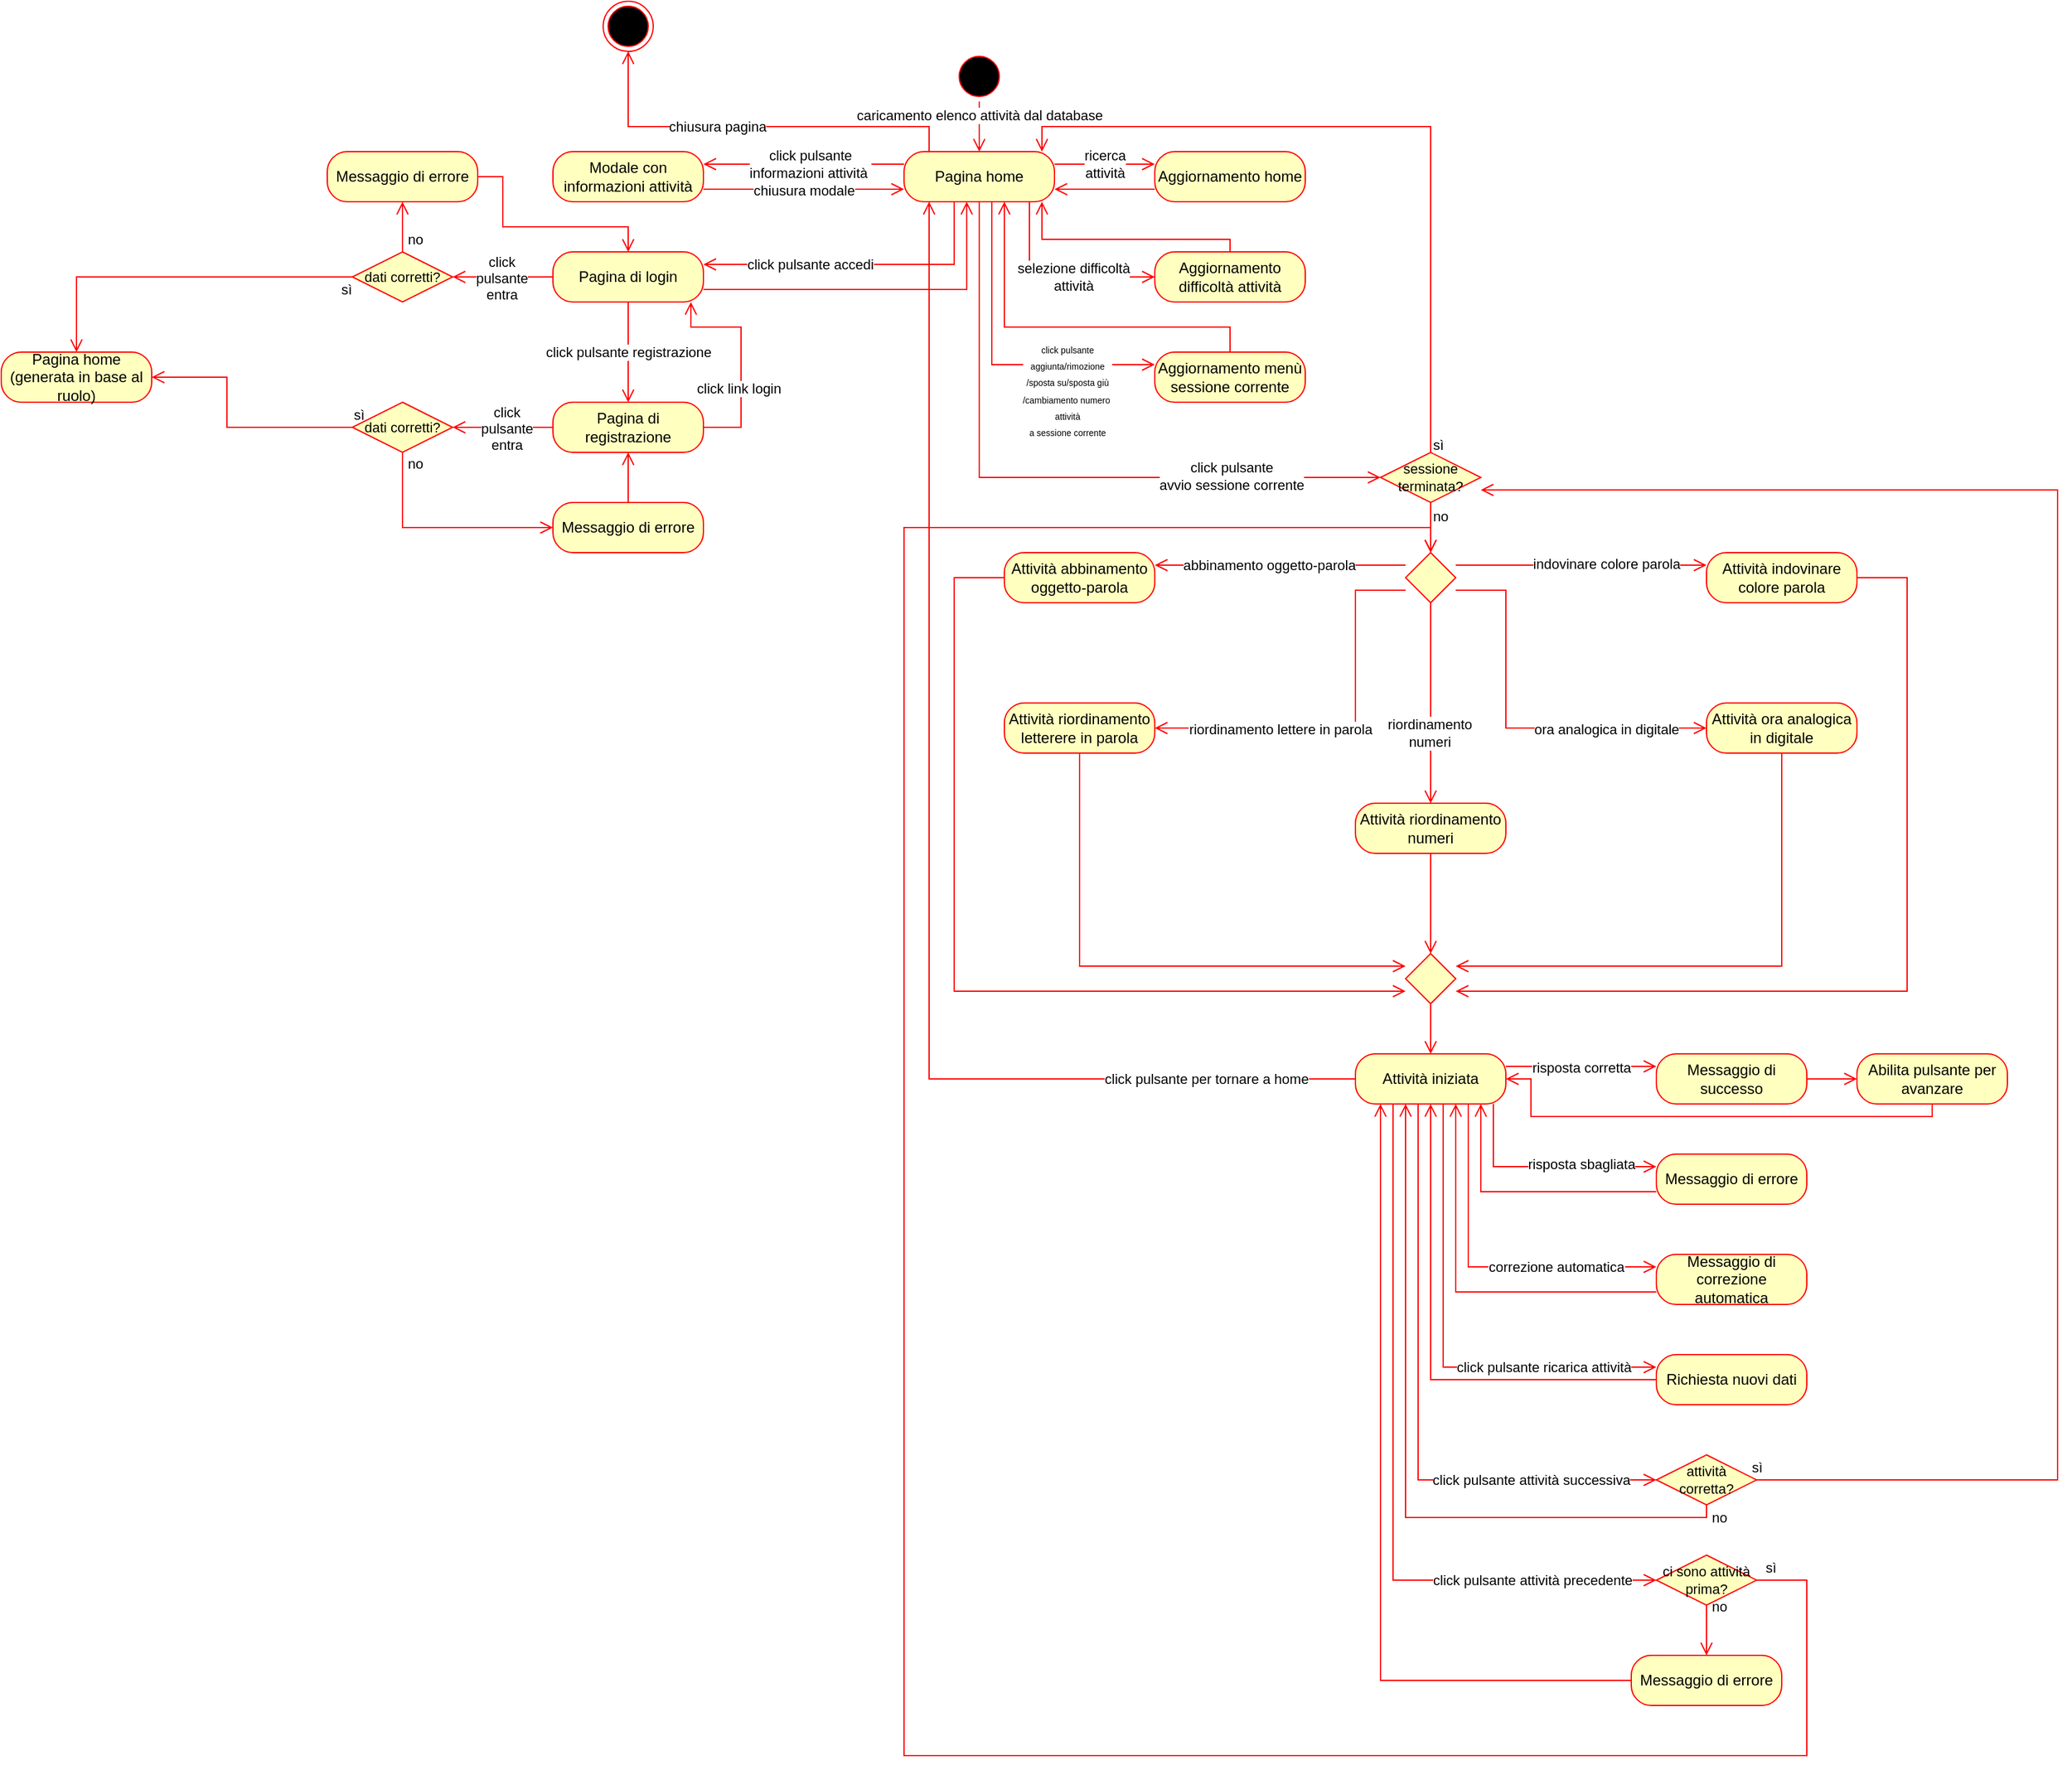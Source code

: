 <mxfile version="26.2.2">
  <diagram name="Pagina-1" id="Og4VQImv2oLuPEbN_l8M">
    <mxGraphModel dx="2219" dy="835" grid="1" gridSize="10" guides="1" tooltips="1" connect="1" arrows="1" fold="1" page="1" pageScale="1" pageWidth="827" pageHeight="1169" math="0" shadow="0">
      <root>
        <mxCell id="0" />
        <mxCell id="1" parent="0" />
        <mxCell id="YR-cTzBqcfhOO2y_Lg_3-1" value="" style="ellipse;html=1;shape=startState;fillColor=#000000;strokeColor=#ff0000;" vertex="1" parent="1">
          <mxGeometry x="280" y="80" width="40" height="40" as="geometry" />
        </mxCell>
        <mxCell id="YR-cTzBqcfhOO2y_Lg_3-2" value="caricamento elenco attività dal database" style="edgeStyle=orthogonalEdgeStyle;html=1;verticalAlign=bottom;endArrow=open;endSize=8;strokeColor=#ff0000;" edge="1" parent="1" source="YR-cTzBqcfhOO2y_Lg_3-1" target="YR-cTzBqcfhOO2y_Lg_3-15">
          <mxGeometry relative="1" as="geometry">
            <mxPoint x="300" y="160" as="targetPoint" />
            <mxPoint as="offset" />
          </mxGeometry>
        </mxCell>
        <mxCell id="YR-cTzBqcfhOO2y_Lg_3-3" style="edgeStyle=orthogonalEdgeStyle;shape=connector;rounded=0;orthogonalLoop=1;jettySize=auto;html=1;strokeColor=#ff0000;align=center;verticalAlign=bottom;fontFamily=Helvetica;fontSize=11;fontColor=default;labelBackgroundColor=default;endArrow=open;endSize=8;" edge="1" parent="1" source="YR-cTzBqcfhOO2y_Lg_3-15" target="YR-cTzBqcfhOO2y_Lg_3-22">
          <mxGeometry relative="1" as="geometry">
            <Array as="points">
              <mxPoint x="220" y="170" />
              <mxPoint x="220" y="170" />
            </Array>
          </mxGeometry>
        </mxCell>
        <mxCell id="YR-cTzBqcfhOO2y_Lg_3-4" value="click pulsante&lt;div&gt;informazioni attività&amp;nbsp;&lt;/div&gt;" style="edgeLabel;html=1;align=center;verticalAlign=middle;resizable=0;points=[];fontFamily=Helvetica;fontSize=11;fontColor=default;labelBackgroundColor=default;" vertex="1" connectable="0" parent="YR-cTzBqcfhOO2y_Lg_3-3">
          <mxGeometry x="-0.06" y="1" relative="1" as="geometry">
            <mxPoint y="-1" as="offset" />
          </mxGeometry>
        </mxCell>
        <mxCell id="YR-cTzBqcfhOO2y_Lg_3-5" style="edgeStyle=orthogonalEdgeStyle;shape=connector;rounded=0;orthogonalLoop=1;jettySize=auto;html=1;strokeColor=#ff0000;align=center;verticalAlign=bottom;fontFamily=Helvetica;fontSize=11;fontColor=default;labelBackgroundColor=default;endArrow=open;endSize=8;" edge="1" parent="1" source="YR-cTzBqcfhOO2y_Lg_3-15" target="YR-cTzBqcfhOO2y_Lg_3-28">
          <mxGeometry relative="1" as="geometry">
            <Array as="points">
              <mxPoint x="340" y="260" />
            </Array>
          </mxGeometry>
        </mxCell>
        <mxCell id="YR-cTzBqcfhOO2y_Lg_3-6" value="selezione difficoltà&lt;div&gt;attività&lt;/div&gt;" style="edgeLabel;html=1;align=center;verticalAlign=middle;resizable=0;points=[];fontFamily=Helvetica;fontSize=11;fontColor=default;labelBackgroundColor=default;" vertex="1" connectable="0" parent="YR-cTzBqcfhOO2y_Lg_3-5">
          <mxGeometry x="-0.07" relative="1" as="geometry">
            <mxPoint x="20" as="offset" />
          </mxGeometry>
        </mxCell>
        <mxCell id="YR-cTzBqcfhOO2y_Lg_3-7" style="edgeStyle=orthogonalEdgeStyle;shape=connector;rounded=0;orthogonalLoop=1;jettySize=auto;html=1;strokeColor=#ff0000;align=center;verticalAlign=bottom;fontFamily=Helvetica;fontSize=11;fontColor=default;labelBackgroundColor=default;endArrow=open;endSize=8;" edge="1" parent="1" source="YR-cTzBqcfhOO2y_Lg_3-15" target="YR-cTzBqcfhOO2y_Lg_3-30">
          <mxGeometry relative="1" as="geometry">
            <Array as="points">
              <mxPoint x="310" y="330" />
            </Array>
          </mxGeometry>
        </mxCell>
        <mxCell id="YR-cTzBqcfhOO2y_Lg_3-8" value="&lt;font style=&quot;font-size: 7px;&quot;&gt;click pulsante&lt;/font&gt;&lt;div&gt;&lt;span style=&quot;background-color: light-dark(#ffffff, var(--ge-dark-color, #121212)); color: light-dark(rgb(0, 0, 0), rgb(255, 255, 255));&quot;&gt;&lt;font style=&quot;font-size: 7px;&quot;&gt;aggiunta/rimozione&lt;/font&gt;&lt;/span&gt;&lt;div&gt;&lt;div&gt;&lt;font style=&quot;font-size: 7px;&quot;&gt;/sposta su/sposta giù&lt;/font&gt;&lt;/div&gt;&lt;div&gt;&lt;font style=&quot;font-size: 7px;&quot;&gt;/cambiamento numero&lt;span style=&quot;background-color: light-dark(#ffffff, var(--ge-dark-color, #121212)); color: light-dark(rgb(0, 0, 0), rgb(255, 255, 255));&quot;&gt;&amp;nbsp;&lt;/span&gt;&lt;/font&gt;&lt;div&gt;&lt;span style=&quot;color: light-dark(rgb(0, 0, 0), rgb(255, 255, 255)); background-color: light-dark(#ffffff, var(--ge-dark-color, #121212));&quot;&gt;&lt;font style=&quot;font-size: 7px;&quot;&gt;attività&lt;/font&gt;&lt;/span&gt;&lt;div&gt;&lt;span style=&quot;background-color: light-dark(#ffffff, var(--ge-dark-color, #121212)); color: light-dark(rgb(0, 0, 0), rgb(255, 255, 255));&quot;&gt;&lt;font style=&quot;font-size: 7px;&quot;&gt;a sessione corrente&lt;/font&gt;&lt;/span&gt;&lt;/div&gt;&lt;/div&gt;&lt;/div&gt;&lt;/div&gt;&lt;/div&gt;" style="edgeLabel;html=1;align=center;verticalAlign=middle;resizable=0;points=[];fontFamily=Helvetica;fontSize=11;fontColor=default;labelBackgroundColor=default;" vertex="1" connectable="0" parent="YR-cTzBqcfhOO2y_Lg_3-7">
          <mxGeometry x="-0.025" y="2" relative="1" as="geometry">
            <mxPoint x="58" y="23" as="offset" />
          </mxGeometry>
        </mxCell>
        <mxCell id="YR-cTzBqcfhOO2y_Lg_3-9" style="edgeStyle=orthogonalEdgeStyle;shape=connector;rounded=0;orthogonalLoop=1;jettySize=auto;html=1;strokeColor=#ff0000;align=center;verticalAlign=bottom;fontFamily=Helvetica;fontSize=11;fontColor=default;labelBackgroundColor=default;endArrow=open;endSize=8;" edge="1" parent="1" source="YR-cTzBqcfhOO2y_Lg_3-15" target="YR-cTzBqcfhOO2y_Lg_3-23">
          <mxGeometry relative="1" as="geometry">
            <mxPoint x="440" y="420.04" as="targetPoint" />
            <Array as="points">
              <mxPoint x="300" y="420" />
            </Array>
          </mxGeometry>
        </mxCell>
        <mxCell id="YR-cTzBqcfhOO2y_Lg_3-10" value="click pulsante&lt;div&gt;avvio sessione corrente&lt;/div&gt;" style="edgeLabel;html=1;align=center;verticalAlign=middle;resizable=0;points=[];fontFamily=Helvetica;fontSize=11;fontColor=default;labelBackgroundColor=default;" vertex="1" connectable="0" parent="YR-cTzBqcfhOO2y_Lg_3-9">
          <mxGeometry x="0.557" y="1" relative="1" as="geometry">
            <mxPoint as="offset" />
          </mxGeometry>
        </mxCell>
        <mxCell id="YR-cTzBqcfhOO2y_Lg_3-11" style="edgeStyle=orthogonalEdgeStyle;shape=connector;rounded=0;orthogonalLoop=1;jettySize=auto;html=1;strokeColor=#ff0000;align=center;verticalAlign=bottom;fontFamily=Helvetica;fontSize=11;fontColor=default;labelBackgroundColor=default;endArrow=open;endSize=8;" edge="1" parent="1" source="YR-cTzBqcfhOO2y_Lg_3-15" target="YR-cTzBqcfhOO2y_Lg_3-26">
          <mxGeometry relative="1" as="geometry">
            <Array as="points">
              <mxPoint x="260" y="140" />
              <mxPoint x="20" y="140" />
            </Array>
          </mxGeometry>
        </mxCell>
        <mxCell id="YR-cTzBqcfhOO2y_Lg_3-12" value="chiusura pagina" style="edgeLabel;html=1;align=center;verticalAlign=middle;resizable=0;points=[];fontFamily=Helvetica;fontSize=11;fontColor=default;labelBackgroundColor=default;" vertex="1" connectable="0" parent="YR-cTzBqcfhOO2y_Lg_3-11">
          <mxGeometry x="0.252" y="-3" relative="1" as="geometry">
            <mxPoint x="11" y="3" as="offset" />
          </mxGeometry>
        </mxCell>
        <mxCell id="YR-cTzBqcfhOO2y_Lg_3-13" style="edgeStyle=orthogonalEdgeStyle;rounded=0;orthogonalLoop=1;jettySize=auto;html=1;strokeColor=#ff0000;align=center;verticalAlign=bottom;fontFamily=Helvetica;fontSize=11;fontColor=default;labelBackgroundColor=default;endArrow=open;endSize=8;" edge="1" parent="1" source="YR-cTzBqcfhOO2y_Lg_3-15" target="YR-cTzBqcfhOO2y_Lg_3-95">
          <mxGeometry relative="1" as="geometry">
            <Array as="points">
              <mxPoint x="280" y="250" />
            </Array>
          </mxGeometry>
        </mxCell>
        <mxCell id="YR-cTzBqcfhOO2y_Lg_3-14" value="click pulsante accedi" style="edgeLabel;html=1;align=center;verticalAlign=middle;resizable=0;points=[];" vertex="1" connectable="0" parent="YR-cTzBqcfhOO2y_Lg_3-13">
          <mxGeometry x="0.421" y="2" relative="1" as="geometry">
            <mxPoint x="12" y="-2" as="offset" />
          </mxGeometry>
        </mxCell>
        <mxCell id="YR-cTzBqcfhOO2y_Lg_3-15" value="Pagina home" style="rounded=1;whiteSpace=wrap;html=1;arcSize=40;fontColor=#000000;fillColor=#ffffc0;strokeColor=#ff0000;" vertex="1" parent="1">
          <mxGeometry x="240" y="160" width="120" height="40" as="geometry" />
        </mxCell>
        <mxCell id="YR-cTzBqcfhOO2y_Lg_3-16" value="" style="edgeStyle=orthogonalEdgeStyle;html=1;verticalAlign=bottom;endArrow=open;endSize=8;strokeColor=#ff0000;rounded=0;" edge="1" parent="1">
          <mxGeometry relative="1" as="geometry">
            <mxPoint x="440" y="170" as="targetPoint" />
            <mxPoint x="360" y="170" as="sourcePoint" />
          </mxGeometry>
        </mxCell>
        <mxCell id="YR-cTzBqcfhOO2y_Lg_3-17" value="ricerca&lt;div&gt;&lt;span style=&quot;background-color: light-dark(#ffffff, var(--ge-dark-color, #121212)); color: light-dark(rgb(0, 0, 0), rgb(255, 255, 255));&quot;&gt;attività&lt;/span&gt;&lt;/div&gt;" style="edgeLabel;html=1;align=center;verticalAlign=middle;resizable=0;points=[];" vertex="1" connectable="0" parent="YR-cTzBqcfhOO2y_Lg_3-16">
          <mxGeometry x="-0.433" relative="1" as="geometry">
            <mxPoint x="17" as="offset" />
          </mxGeometry>
        </mxCell>
        <mxCell id="YR-cTzBqcfhOO2y_Lg_3-18" style="edgeStyle=orthogonalEdgeStyle;shape=connector;rounded=0;orthogonalLoop=1;jettySize=auto;html=1;strokeColor=#ff0000;align=center;verticalAlign=bottom;fontFamily=Helvetica;fontSize=11;fontColor=default;labelBackgroundColor=default;endArrow=open;endSize=8;" edge="1" parent="1">
          <mxGeometry relative="1" as="geometry">
            <mxPoint x="440" y="190" as="sourcePoint" />
            <mxPoint x="360" y="190" as="targetPoint" />
          </mxGeometry>
        </mxCell>
        <mxCell id="YR-cTzBqcfhOO2y_Lg_3-19" value="Aggiornamento home" style="rounded=1;whiteSpace=wrap;html=1;arcSize=40;fontColor=#000000;fillColor=#ffffc0;strokeColor=#ff0000;" vertex="1" parent="1">
          <mxGeometry x="440" y="160" width="120" height="40" as="geometry" />
        </mxCell>
        <mxCell id="YR-cTzBqcfhOO2y_Lg_3-20" style="edgeStyle=orthogonalEdgeStyle;shape=connector;rounded=0;orthogonalLoop=1;jettySize=auto;html=1;strokeColor=#ff0000;align=center;verticalAlign=bottom;fontFamily=Helvetica;fontSize=11;fontColor=default;labelBackgroundColor=default;endArrow=open;endSize=8;" edge="1" parent="1">
          <mxGeometry relative="1" as="geometry">
            <mxPoint x="80" y="190" as="sourcePoint" />
            <mxPoint x="240" y="190" as="targetPoint" />
          </mxGeometry>
        </mxCell>
        <mxCell id="YR-cTzBqcfhOO2y_Lg_3-21" value="chiusura modale" style="edgeLabel;html=1;align=center;verticalAlign=middle;resizable=0;points=[];fontFamily=Helvetica;fontSize=11;fontColor=default;labelBackgroundColor=default;" vertex="1" connectable="0" parent="YR-cTzBqcfhOO2y_Lg_3-20">
          <mxGeometry x="-0.114" y="-1" relative="1" as="geometry">
            <mxPoint x="9" as="offset" />
          </mxGeometry>
        </mxCell>
        <mxCell id="YR-cTzBqcfhOO2y_Lg_3-22" value="Modale con informazioni attività" style="rounded=1;whiteSpace=wrap;html=1;arcSize=40;fontColor=#000000;fillColor=#ffffc0;strokeColor=#ff0000;" vertex="1" parent="1">
          <mxGeometry x="-40" y="160" width="120" height="40" as="geometry" />
        </mxCell>
        <mxCell id="YR-cTzBqcfhOO2y_Lg_3-23" value="sessione terminata?" style="rhombus;whiteSpace=wrap;html=1;fontColor=#000000;fillColor=#ffffc0;strokeColor=#ff0000;fontFamily=Helvetica;fontSize=11;labelBackgroundColor=none;" vertex="1" parent="1">
          <mxGeometry x="620" y="400" width="80" height="40" as="geometry" />
        </mxCell>
        <mxCell id="YR-cTzBqcfhOO2y_Lg_3-24" value="no" style="edgeStyle=orthogonalEdgeStyle;html=1;align=left;verticalAlign=bottom;endArrow=open;endSize=8;strokeColor=#ff0000;rounded=0;fontFamily=Helvetica;fontSize=11;fontColor=default;labelBackgroundColor=default;" edge="1" parent="1" source="YR-cTzBqcfhOO2y_Lg_3-23" target="YR-cTzBqcfhOO2y_Lg_3-41">
          <mxGeometry relative="1" as="geometry">
            <mxPoint x="660" y="480" as="targetPoint" />
            <Array as="points" />
            <mxPoint as="offset" />
          </mxGeometry>
        </mxCell>
        <mxCell id="YR-cTzBqcfhOO2y_Lg_3-25" value="sì" style="edgeStyle=orthogonalEdgeStyle;html=1;align=left;verticalAlign=top;endArrow=open;endSize=8;strokeColor=#ff0000;rounded=0;fontFamily=Helvetica;fontSize=11;fontColor=default;labelBackgroundColor=default;" edge="1" parent="1" source="YR-cTzBqcfhOO2y_Lg_3-23" target="YR-cTzBqcfhOO2y_Lg_3-15">
          <mxGeometry x="-0.934" relative="1" as="geometry">
            <mxPoint x="640" y="500" as="targetPoint" />
            <Array as="points">
              <mxPoint x="660" y="140" />
              <mxPoint x="350" y="140" />
            </Array>
            <mxPoint as="offset" />
          </mxGeometry>
        </mxCell>
        <mxCell id="YR-cTzBqcfhOO2y_Lg_3-26" value="" style="ellipse;html=1;shape=endState;fillColor=#000000;strokeColor=#ff0000;fontFamily=Helvetica;fontSize=11;fontColor=default;labelBackgroundColor=default;" vertex="1" parent="1">
          <mxGeometry y="40" width="40" height="40" as="geometry" />
        </mxCell>
        <mxCell id="YR-cTzBqcfhOO2y_Lg_3-27" style="edgeStyle=orthogonalEdgeStyle;shape=connector;rounded=0;orthogonalLoop=1;jettySize=auto;html=1;strokeColor=#ff0000;align=center;verticalAlign=bottom;fontFamily=Helvetica;fontSize=11;fontColor=default;labelBackgroundColor=default;endArrow=open;endSize=8;" edge="1" parent="1" source="YR-cTzBqcfhOO2y_Lg_3-28" target="YR-cTzBqcfhOO2y_Lg_3-15">
          <mxGeometry relative="1" as="geometry">
            <Array as="points">
              <mxPoint x="500" y="230" />
              <mxPoint x="350" y="230" />
            </Array>
          </mxGeometry>
        </mxCell>
        <mxCell id="YR-cTzBqcfhOO2y_Lg_3-28" value="Aggiornamento difficoltà attività" style="rounded=1;whiteSpace=wrap;html=1;arcSize=40;fontColor=#000000;fillColor=#ffffc0;strokeColor=#ff0000;" vertex="1" parent="1">
          <mxGeometry x="440" y="240" width="120" height="40" as="geometry" />
        </mxCell>
        <mxCell id="YR-cTzBqcfhOO2y_Lg_3-29" style="edgeStyle=orthogonalEdgeStyle;shape=connector;rounded=0;orthogonalLoop=1;jettySize=auto;html=1;strokeColor=#ff0000;align=center;verticalAlign=bottom;fontFamily=Helvetica;fontSize=11;fontColor=default;labelBackgroundColor=default;endArrow=open;endSize=8;" edge="1" parent="1" source="YR-cTzBqcfhOO2y_Lg_3-30" target="YR-cTzBqcfhOO2y_Lg_3-15">
          <mxGeometry relative="1" as="geometry">
            <Array as="points">
              <mxPoint x="500" y="300" />
              <mxPoint x="320" y="300" />
            </Array>
          </mxGeometry>
        </mxCell>
        <mxCell id="YR-cTzBqcfhOO2y_Lg_3-30" value="Aggiornamento menù sessione corrente" style="rounded=1;whiteSpace=wrap;html=1;arcSize=40;fontColor=#000000;fillColor=#ffffc0;strokeColor=#ff0000;" vertex="1" parent="1">
          <mxGeometry x="440" y="320" width="120" height="40" as="geometry" />
        </mxCell>
        <mxCell id="YR-cTzBqcfhOO2y_Lg_3-31" style="edgeStyle=orthogonalEdgeStyle;shape=connector;rounded=0;orthogonalLoop=1;jettySize=auto;html=1;strokeColor=#ff0000;align=center;verticalAlign=bottom;fontFamily=Helvetica;fontSize=11;fontColor=default;labelBackgroundColor=default;endArrow=open;endSize=8;" edge="1" parent="1" source="YR-cTzBqcfhOO2y_Lg_3-41" target="YR-cTzBqcfhOO2y_Lg_3-43">
          <mxGeometry relative="1" as="geometry">
            <Array as="points">
              <mxPoint x="780" y="490" />
              <mxPoint x="780" y="490" />
            </Array>
          </mxGeometry>
        </mxCell>
        <mxCell id="YR-cTzBqcfhOO2y_Lg_3-32" value="indovinare colore parola" style="edgeLabel;html=1;align=center;verticalAlign=middle;resizable=0;points=[];fontFamily=Helvetica;fontSize=11;fontColor=default;labelBackgroundColor=default;" vertex="1" connectable="0" parent="YR-cTzBqcfhOO2y_Lg_3-31">
          <mxGeometry x="-0.553" y="1" relative="1" as="geometry">
            <mxPoint x="75" as="offset" />
          </mxGeometry>
        </mxCell>
        <mxCell id="YR-cTzBqcfhOO2y_Lg_3-33" style="edgeStyle=orthogonalEdgeStyle;shape=connector;rounded=0;orthogonalLoop=1;jettySize=auto;html=1;strokeColor=#ff0000;align=center;verticalAlign=bottom;fontFamily=Helvetica;fontSize=11;fontColor=default;labelBackgroundColor=default;endArrow=open;endSize=8;" edge="1" parent="1" source="YR-cTzBqcfhOO2y_Lg_3-41" target="YR-cTzBqcfhOO2y_Lg_3-45">
          <mxGeometry relative="1" as="geometry">
            <Array as="points">
              <mxPoint x="720" y="510" />
              <mxPoint x="720" y="620" />
            </Array>
          </mxGeometry>
        </mxCell>
        <mxCell id="YR-cTzBqcfhOO2y_Lg_3-34" value="ora analogica in digitale" style="edgeLabel;html=1;align=center;verticalAlign=middle;resizable=0;points=[];fontFamily=Helvetica;fontSize=11;fontColor=default;labelBackgroundColor=default;" vertex="1" connectable="0" parent="YR-cTzBqcfhOO2y_Lg_3-33">
          <mxGeometry x="-0.043" y="1" relative="1" as="geometry">
            <mxPoint x="79" y="2" as="offset" />
          </mxGeometry>
        </mxCell>
        <mxCell id="YR-cTzBqcfhOO2y_Lg_3-35" style="edgeStyle=orthogonalEdgeStyle;shape=connector;rounded=0;orthogonalLoop=1;jettySize=auto;html=1;strokeColor=#ff0000;align=center;verticalAlign=bottom;fontFamily=Helvetica;fontSize=11;fontColor=default;labelBackgroundColor=default;endArrow=open;endSize=8;" edge="1" parent="1" source="YR-cTzBqcfhOO2y_Lg_3-41" target="YR-cTzBqcfhOO2y_Lg_3-47">
          <mxGeometry relative="1" as="geometry">
            <Array as="points">
              <mxPoint x="540" y="490" />
              <mxPoint x="540" y="490" />
            </Array>
          </mxGeometry>
        </mxCell>
        <mxCell id="YR-cTzBqcfhOO2y_Lg_3-36" value="abbinamento oggetto-parola" style="edgeLabel;html=1;align=center;verticalAlign=middle;resizable=0;points=[];fontFamily=Helvetica;fontSize=11;fontColor=default;labelBackgroundColor=default;" vertex="1" connectable="0" parent="YR-cTzBqcfhOO2y_Lg_3-35">
          <mxGeometry x="0.396" relative="1" as="geometry">
            <mxPoint x="30" as="offset" />
          </mxGeometry>
        </mxCell>
        <mxCell id="YR-cTzBqcfhOO2y_Lg_3-37" style="edgeStyle=orthogonalEdgeStyle;shape=connector;rounded=0;orthogonalLoop=1;jettySize=auto;html=1;strokeColor=#ff0000;align=center;verticalAlign=bottom;fontFamily=Helvetica;fontSize=11;fontColor=default;labelBackgroundColor=default;endArrow=open;endSize=8;" edge="1" parent="1" source="YR-cTzBqcfhOO2y_Lg_3-41" target="YR-cTzBqcfhOO2y_Lg_3-49">
          <mxGeometry relative="1" as="geometry">
            <Array as="points">
              <mxPoint x="600" y="510" />
              <mxPoint x="600" y="620" />
            </Array>
          </mxGeometry>
        </mxCell>
        <mxCell id="YR-cTzBqcfhOO2y_Lg_3-38" value="riordinamento lettere in parola" style="edgeLabel;html=1;align=center;verticalAlign=middle;resizable=0;points=[];fontFamily=Helvetica;fontSize=11;fontColor=default;labelBackgroundColor=default;" vertex="1" connectable="0" parent="YR-cTzBqcfhOO2y_Lg_3-37">
          <mxGeometry x="-0.069" y="-2" relative="1" as="geometry">
            <mxPoint x="-58" y="6" as="offset" />
          </mxGeometry>
        </mxCell>
        <mxCell id="YR-cTzBqcfhOO2y_Lg_3-39" style="edgeStyle=orthogonalEdgeStyle;shape=connector;rounded=0;orthogonalLoop=1;jettySize=auto;html=1;strokeColor=#ff0000;align=center;verticalAlign=bottom;fontFamily=Helvetica;fontSize=11;fontColor=default;labelBackgroundColor=default;endArrow=open;endSize=8;" edge="1" parent="1" source="YR-cTzBqcfhOO2y_Lg_3-41" target="YR-cTzBqcfhOO2y_Lg_3-51">
          <mxGeometry relative="1" as="geometry">
            <mxPoint x="660" y="680" as="targetPoint" />
          </mxGeometry>
        </mxCell>
        <mxCell id="YR-cTzBqcfhOO2y_Lg_3-40" value="riordinamento&lt;div&gt;numeri&lt;/div&gt;" style="edgeLabel;html=1;align=center;verticalAlign=middle;resizable=0;points=[];fontFamily=Helvetica;fontSize=11;fontColor=default;labelBackgroundColor=default;" vertex="1" connectable="0" parent="YR-cTzBqcfhOO2y_Lg_3-39">
          <mxGeometry x="0.301" y="-1" relative="1" as="geometry">
            <mxPoint as="offset" />
          </mxGeometry>
        </mxCell>
        <mxCell id="YR-cTzBqcfhOO2y_Lg_3-41" value="" style="shape=rhombus;html=1;verticalLabelPosition=bottom;verticalAlignment=top;fontFamily=Helvetica;fontSize=11;fontColor=#000000;labelBackgroundColor=none;strokeColor=#ff0000;align=center;verticalAlign=top;fillColor=#ffffc0;" vertex="1" parent="1">
          <mxGeometry x="640" y="480" width="40" height="40" as="geometry" />
        </mxCell>
        <mxCell id="YR-cTzBqcfhOO2y_Lg_3-42" style="edgeStyle=orthogonalEdgeStyle;shape=connector;rounded=0;orthogonalLoop=1;jettySize=auto;html=1;strokeColor=#ff0000;align=center;verticalAlign=bottom;fontFamily=Helvetica;fontSize=11;fontColor=default;labelBackgroundColor=default;endArrow=open;endSize=8;" edge="1" parent="1" source="YR-cTzBqcfhOO2y_Lg_3-43" target="YR-cTzBqcfhOO2y_Lg_3-53">
          <mxGeometry relative="1" as="geometry">
            <Array as="points">
              <mxPoint x="1040" y="500" />
              <mxPoint x="1040" y="830" />
            </Array>
          </mxGeometry>
        </mxCell>
        <mxCell id="YR-cTzBqcfhOO2y_Lg_3-43" value="Attività indovinare colore parola" style="rounded=1;whiteSpace=wrap;html=1;arcSize=40;fontColor=#000000;fillColor=#ffffc0;strokeColor=#ff0000;" vertex="1" parent="1">
          <mxGeometry x="880" y="480" width="120" height="40" as="geometry" />
        </mxCell>
        <mxCell id="YR-cTzBqcfhOO2y_Lg_3-44" style="edgeStyle=orthogonalEdgeStyle;shape=connector;rounded=0;orthogonalLoop=1;jettySize=auto;html=1;strokeColor=#ff0000;align=center;verticalAlign=bottom;fontFamily=Helvetica;fontSize=11;fontColor=default;labelBackgroundColor=default;endArrow=open;endSize=8;" edge="1" parent="1" source="YR-cTzBqcfhOO2y_Lg_3-45" target="YR-cTzBqcfhOO2y_Lg_3-53">
          <mxGeometry relative="1" as="geometry">
            <Array as="points">
              <mxPoint x="940" y="810" />
            </Array>
          </mxGeometry>
        </mxCell>
        <mxCell id="YR-cTzBqcfhOO2y_Lg_3-45" value="Attività ora analogica in digitale" style="rounded=1;whiteSpace=wrap;html=1;arcSize=40;fontColor=#000000;fillColor=#ffffc0;strokeColor=#ff0000;" vertex="1" parent="1">
          <mxGeometry x="880" y="600" width="120" height="40" as="geometry" />
        </mxCell>
        <mxCell id="YR-cTzBqcfhOO2y_Lg_3-46" style="edgeStyle=orthogonalEdgeStyle;shape=connector;rounded=0;orthogonalLoop=1;jettySize=auto;html=1;strokeColor=#ff0000;align=center;verticalAlign=bottom;fontFamily=Helvetica;fontSize=11;fontColor=default;labelBackgroundColor=default;endArrow=open;endSize=8;" edge="1" parent="1" source="YR-cTzBqcfhOO2y_Lg_3-47" target="YR-cTzBqcfhOO2y_Lg_3-53">
          <mxGeometry relative="1" as="geometry">
            <Array as="points">
              <mxPoint x="280" y="500" />
              <mxPoint x="280" y="830" />
            </Array>
          </mxGeometry>
        </mxCell>
        <mxCell id="YR-cTzBqcfhOO2y_Lg_3-47" value="Attività abbinamento oggetto-parola" style="rounded=1;whiteSpace=wrap;html=1;arcSize=40;fontColor=#000000;fillColor=#ffffc0;strokeColor=#ff0000;" vertex="1" parent="1">
          <mxGeometry x="320" y="480" width="120" height="40" as="geometry" />
        </mxCell>
        <mxCell id="YR-cTzBqcfhOO2y_Lg_3-48" style="edgeStyle=orthogonalEdgeStyle;shape=connector;rounded=0;orthogonalLoop=1;jettySize=auto;html=1;strokeColor=#ff0000;align=center;verticalAlign=bottom;fontFamily=Helvetica;fontSize=11;fontColor=default;labelBackgroundColor=default;endArrow=open;endSize=8;" edge="1" parent="1" source="YR-cTzBqcfhOO2y_Lg_3-49" target="YR-cTzBqcfhOO2y_Lg_3-53">
          <mxGeometry relative="1" as="geometry">
            <Array as="points">
              <mxPoint x="380" y="810" />
            </Array>
          </mxGeometry>
        </mxCell>
        <mxCell id="YR-cTzBqcfhOO2y_Lg_3-49" value="Attività riordinamento letterere in parola" style="rounded=1;whiteSpace=wrap;html=1;arcSize=40;fontColor=#000000;fillColor=#ffffc0;strokeColor=#ff0000;" vertex="1" parent="1">
          <mxGeometry x="320" y="600" width="120" height="40" as="geometry" />
        </mxCell>
        <mxCell id="YR-cTzBqcfhOO2y_Lg_3-50" style="edgeStyle=orthogonalEdgeStyle;shape=connector;rounded=0;orthogonalLoop=1;jettySize=auto;html=1;strokeColor=#ff0000;align=center;verticalAlign=bottom;fontFamily=Helvetica;fontSize=11;fontColor=default;labelBackgroundColor=default;endArrow=open;endSize=8;" edge="1" parent="1" source="YR-cTzBqcfhOO2y_Lg_3-51" target="YR-cTzBqcfhOO2y_Lg_3-53">
          <mxGeometry relative="1" as="geometry" />
        </mxCell>
        <mxCell id="YR-cTzBqcfhOO2y_Lg_3-51" value="Attività riordinamento numeri" style="rounded=1;whiteSpace=wrap;html=1;arcSize=40;fontColor=#000000;fillColor=#ffffc0;strokeColor=#ff0000;" vertex="1" parent="1">
          <mxGeometry x="600" y="680" width="120" height="40" as="geometry" />
        </mxCell>
        <mxCell id="YR-cTzBqcfhOO2y_Lg_3-52" style="edgeStyle=none;html=1;rounded=0;strokeColor=#ff0000;align=center;verticalAlign=bottom;fontFamily=Helvetica;fontSize=11;fontColor=default;labelBackgroundColor=default;endArrow=open;endSize=8;" edge="1" parent="1" source="YR-cTzBqcfhOO2y_Lg_3-53" target="YR-cTzBqcfhOO2y_Lg_3-67">
          <mxGeometry relative="1" as="geometry" />
        </mxCell>
        <mxCell id="YR-cTzBqcfhOO2y_Lg_3-53" value="" style="shape=rhombus;html=1;verticalLabelPosition=top;verticalAlignment=bottom;fontFamily=Helvetica;fontSize=11;fontColor=#000000;labelBackgroundColor=none;strokeColor=#ff0000;align=center;verticalAlign=top;fillColor=#ffffc0;" vertex="1" parent="1">
          <mxGeometry x="640" y="800" width="40" height="40" as="geometry" />
        </mxCell>
        <mxCell id="YR-cTzBqcfhOO2y_Lg_3-54" value="risposta corretta" style="edgeStyle=none;shape=connector;rounded=0;html=1;strokeColor=#ff0000;align=center;verticalAlign=bottom;fontFamily=Helvetica;fontSize=11;fontColor=default;labelBackgroundColor=default;endArrow=open;endSize=8;" edge="1" parent="1">
          <mxGeometry y="-10" relative="1" as="geometry">
            <mxPoint x="720" y="890" as="sourcePoint" />
            <mxPoint x="840" y="890" as="targetPoint" />
            <mxPoint as="offset" />
          </mxGeometry>
        </mxCell>
        <mxCell id="YR-cTzBqcfhOO2y_Lg_3-55" style="edgeStyle=orthogonalEdgeStyle;rounded=0;orthogonalLoop=1;jettySize=auto;html=1;strokeColor=#ff0000;align=center;verticalAlign=bottom;fontFamily=Helvetica;fontSize=11;fontColor=default;labelBackgroundColor=default;endArrow=open;endSize=8;" edge="1" parent="1" source="YR-cTzBqcfhOO2y_Lg_3-67" target="YR-cTzBqcfhOO2y_Lg_3-71">
          <mxGeometry relative="1" as="geometry">
            <Array as="points">
              <mxPoint x="710" y="970" />
            </Array>
          </mxGeometry>
        </mxCell>
        <mxCell id="YR-cTzBqcfhOO2y_Lg_3-56" value="risposta sbagliata" style="edgeLabel;html=1;align=center;verticalAlign=middle;resizable=0;points=[];fontFamily=Helvetica;fontSize=11;fontColor=default;labelBackgroundColor=default;" vertex="1" connectable="0" parent="YR-cTzBqcfhOO2y_Lg_3-55">
          <mxGeometry x="0.101" y="2" relative="1" as="geometry">
            <mxPoint x="21" as="offset" />
          </mxGeometry>
        </mxCell>
        <mxCell id="YR-cTzBqcfhOO2y_Lg_3-57" style="edgeStyle=orthogonalEdgeStyle;shape=connector;rounded=0;orthogonalLoop=1;jettySize=auto;html=1;strokeColor=#ff0000;align=center;verticalAlign=bottom;fontFamily=Helvetica;fontSize=11;fontColor=default;labelBackgroundColor=default;endArrow=open;endSize=8;" edge="1" parent="1" source="YR-cTzBqcfhOO2y_Lg_3-67" target="YR-cTzBqcfhOO2y_Lg_3-73">
          <mxGeometry relative="1" as="geometry">
            <Array as="points">
              <mxPoint x="690" y="1050" />
            </Array>
          </mxGeometry>
        </mxCell>
        <mxCell id="YR-cTzBqcfhOO2y_Lg_3-58" value="correzione automatica" style="edgeLabel;html=1;align=center;verticalAlign=middle;resizable=0;points=[];fontFamily=Helvetica;fontSize=11;fontColor=default;labelBackgroundColor=default;" vertex="1" connectable="0" parent="YR-cTzBqcfhOO2y_Lg_3-57">
          <mxGeometry x="0.29" relative="1" as="geometry">
            <mxPoint x="19" as="offset" />
          </mxGeometry>
        </mxCell>
        <mxCell id="YR-cTzBqcfhOO2y_Lg_3-59" style="edgeStyle=orthogonalEdgeStyle;shape=connector;rounded=0;orthogonalLoop=1;jettySize=auto;html=1;strokeColor=#ff0000;align=center;verticalAlign=bottom;fontFamily=Helvetica;fontSize=11;fontColor=default;labelBackgroundColor=default;endArrow=open;endSize=8;" edge="1" parent="1" source="YR-cTzBqcfhOO2y_Lg_3-67" target="YR-cTzBqcfhOO2y_Lg_3-75">
          <mxGeometry relative="1" as="geometry">
            <Array as="points">
              <mxPoint x="670" y="1130" />
            </Array>
          </mxGeometry>
        </mxCell>
        <mxCell id="YR-cTzBqcfhOO2y_Lg_3-60" value="click pulsante ricarica attività" style="edgeLabel;html=1;align=center;verticalAlign=middle;resizable=0;points=[];fontFamily=Helvetica;fontSize=11;fontColor=default;labelBackgroundColor=default;" vertex="1" connectable="0" parent="YR-cTzBqcfhOO2y_Lg_3-59">
          <mxGeometry x="0.438" y="-2" relative="1" as="geometry">
            <mxPoint x="17" y="-2" as="offset" />
          </mxGeometry>
        </mxCell>
        <mxCell id="YR-cTzBqcfhOO2y_Lg_3-61" style="edgeStyle=orthogonalEdgeStyle;shape=connector;rounded=0;orthogonalLoop=1;jettySize=auto;html=1;strokeColor=#ff0000;align=center;verticalAlign=bottom;fontFamily=Helvetica;fontSize=11;fontColor=default;labelBackgroundColor=default;endArrow=open;endSize=8;" edge="1" parent="1" source="YR-cTzBqcfhOO2y_Lg_3-67" target="YR-cTzBqcfhOO2y_Lg_3-82">
          <mxGeometry relative="1" as="geometry">
            <mxPoint x="650" y="930" as="sourcePoint" />
            <mxPoint x="860" y="1220" as="targetPoint" />
            <Array as="points">
              <mxPoint x="650" y="1220" />
            </Array>
          </mxGeometry>
        </mxCell>
        <mxCell id="YR-cTzBqcfhOO2y_Lg_3-62" value="click pulsante attività successiva" style="edgeLabel;html=1;align=center;verticalAlign=middle;resizable=0;points=[];fontFamily=Helvetica;fontSize=11;fontColor=default;labelBackgroundColor=default;" vertex="1" connectable="0" parent="YR-cTzBqcfhOO2y_Lg_3-61">
          <mxGeometry x="0.38" y="2" relative="1" as="geometry">
            <mxPoint x="52" y="2" as="offset" />
          </mxGeometry>
        </mxCell>
        <mxCell id="YR-cTzBqcfhOO2y_Lg_3-63" style="edgeStyle=orthogonalEdgeStyle;shape=connector;rounded=0;orthogonalLoop=1;jettySize=auto;html=1;strokeColor=#ff0000;align=center;verticalAlign=bottom;fontFamily=Helvetica;fontSize=11;fontColor=default;labelBackgroundColor=default;endArrow=open;endSize=8;" edge="1" parent="1" source="YR-cTzBqcfhOO2y_Lg_3-67" target="YR-cTzBqcfhOO2y_Lg_3-87">
          <mxGeometry relative="1" as="geometry">
            <Array as="points">
              <mxPoint x="630" y="1300" />
            </Array>
          </mxGeometry>
        </mxCell>
        <mxCell id="YR-cTzBqcfhOO2y_Lg_3-64" value="click pulsante attività precedente" style="edgeLabel;html=1;align=center;verticalAlign=middle;resizable=0;points=[];fontFamily=Helvetica;fontSize=11;fontColor=default;labelBackgroundColor=default;" vertex="1" connectable="0" parent="YR-cTzBqcfhOO2y_Lg_3-63">
          <mxGeometry x="0.52" y="1" relative="1" as="geometry">
            <mxPoint x="42" y="1" as="offset" />
          </mxGeometry>
        </mxCell>
        <mxCell id="YR-cTzBqcfhOO2y_Lg_3-65" style="edgeStyle=orthogonalEdgeStyle;shape=connector;rounded=0;orthogonalLoop=1;jettySize=auto;html=1;strokeColor=#ff0000;align=center;verticalAlign=bottom;fontFamily=Helvetica;fontSize=11;fontColor=default;labelBackgroundColor=default;endArrow=open;endSize=8;" edge="1" parent="1" source="YR-cTzBqcfhOO2y_Lg_3-67" target="YR-cTzBqcfhOO2y_Lg_3-15">
          <mxGeometry relative="1" as="geometry">
            <Array as="points">
              <mxPoint x="260" y="900" />
            </Array>
          </mxGeometry>
        </mxCell>
        <mxCell id="YR-cTzBqcfhOO2y_Lg_3-66" value="click pulsante per tornare a home" style="edgeLabel;html=1;align=center;verticalAlign=middle;resizable=0;points=[];fontFamily=Helvetica;fontSize=11;fontColor=default;labelBackgroundColor=default;" vertex="1" connectable="0" parent="YR-cTzBqcfhOO2y_Lg_3-65">
          <mxGeometry x="-0.82" y="-3" relative="1" as="geometry">
            <mxPoint x="-26" y="3" as="offset" />
          </mxGeometry>
        </mxCell>
        <mxCell id="YR-cTzBqcfhOO2y_Lg_3-67" value="Attività iniziata" style="rounded=1;whiteSpace=wrap;html=1;arcSize=40;fontColor=#000000;fillColor=#ffffc0;strokeColor=#ff0000;" vertex="1" parent="1">
          <mxGeometry x="600" y="880" width="120" height="40" as="geometry" />
        </mxCell>
        <mxCell id="YR-cTzBqcfhOO2y_Lg_3-68" style="edgeStyle=orthogonalEdgeStyle;shape=connector;rounded=0;orthogonalLoop=1;jettySize=auto;html=1;strokeColor=#ff0000;align=center;verticalAlign=bottom;fontFamily=Helvetica;fontSize=11;fontColor=default;labelBackgroundColor=default;endArrow=open;endSize=8;" edge="1" parent="1" source="YR-cTzBqcfhOO2y_Lg_3-69" target="YR-cTzBqcfhOO2y_Lg_3-77">
          <mxGeometry relative="1" as="geometry" />
        </mxCell>
        <mxCell id="YR-cTzBqcfhOO2y_Lg_3-69" value="Messaggio di successo&lt;span style=&quot;font-family: monospace; font-size: 0px; text-align: start; text-wrap-mode: nowrap;&quot;&gt;%3CmxGraphModel%3E%3Croot%3E%3CmxCell%20id%3D%220%22%2F%3E%3CmxCell%20id%3D%221%22%20parent%3D%220%22%2F%3E%3CmxCell%20id%3D%222%22%20value%3D%22Attivit%C3%A0%20iniziata%22%20style%3D%22rounded%3D1%3BwhiteSpace%3Dwrap%3Bhtml%3D1%3BarcSize%3D40%3BfontColor%3D%23000000%3BfillColor%3D%23ffffc0%3BstrokeColor%3D%23ff0000%3B%22%20vertex%3D%221%22%20parent%3D%221%22%3E%3CmxGeometry%20x%3D%22600%22%20y%3D%22880%22%20width%3D%22120%22%20height%3D%2240%22%20as%3D%22geometry%22%2F%3E%3C%2FmxCell%3E%3C%2Froot%3E%3C%2FmxGraphModel%3E&lt;/span&gt;" style="rounded=1;whiteSpace=wrap;html=1;arcSize=40;fontColor=#000000;fillColor=#ffffc0;strokeColor=#ff0000;" vertex="1" parent="1">
          <mxGeometry x="840" y="880" width="120" height="40" as="geometry" />
        </mxCell>
        <mxCell id="YR-cTzBqcfhOO2y_Lg_3-70" style="edgeStyle=orthogonalEdgeStyle;shape=connector;rounded=0;orthogonalLoop=1;jettySize=auto;html=1;strokeColor=#ff0000;align=center;verticalAlign=bottom;fontFamily=Helvetica;fontSize=11;fontColor=default;labelBackgroundColor=default;endArrow=open;endSize=8;" edge="1" parent="1" source="YR-cTzBqcfhOO2y_Lg_3-71" target="YR-cTzBqcfhOO2y_Lg_3-67">
          <mxGeometry relative="1" as="geometry">
            <Array as="points">
              <mxPoint x="700" y="990" />
            </Array>
          </mxGeometry>
        </mxCell>
        <mxCell id="YR-cTzBqcfhOO2y_Lg_3-71" value="Messaggio di errore&lt;span style=&quot;font-family: monospace; font-size: 0px; text-align: start; text-wrap-mode: nowrap;&quot;&gt;%3CmxGraphModel%3E%3Croot%3E%3CmxCell%20id%3D%220%22%2F%3E%3CmxCell%20id%3D%221%22%20parent%3D%220%22%2F%3E%3CmxCell%20id%3D%222%22%20value%3D%22Attivit%C3%A0%20iniziata%22%20style%3D%22rounded%3D1%3BwhiteSpace%3Dwrap%3Bhtml%3D1%3BarcSize%3D40%3BfontColor%3D%23000000%3BfillColor%3D%23ffffc0%3BstrokeColor%3D%23ff0000%3B%22%20vertex%3D%221%22%20parent%3D%221%22%3E%3CmxGeometry%20x%3D%22600%22%20y%3D%22880%22%20width%3D%22120%22%20height%3D%2240%22%20as%3D%22geometry%22%2F%3E%3C%2FmxCell%3E%3C%2Froot%3E%3C%2FmxGraphModel%&lt;/span&gt;" style="rounded=1;whiteSpace=wrap;html=1;arcSize=40;fontColor=#000000;fillColor=#ffffc0;strokeColor=#ff0000;" vertex="1" parent="1">
          <mxGeometry x="840" y="960" width="120" height="40" as="geometry" />
        </mxCell>
        <mxCell id="YR-cTzBqcfhOO2y_Lg_3-72" style="edgeStyle=orthogonalEdgeStyle;shape=connector;rounded=0;orthogonalLoop=1;jettySize=auto;html=1;strokeColor=#ff0000;align=center;verticalAlign=bottom;fontFamily=Helvetica;fontSize=11;fontColor=default;labelBackgroundColor=default;endArrow=open;endSize=8;" edge="1" parent="1" source="YR-cTzBqcfhOO2y_Lg_3-73" target="YR-cTzBqcfhOO2y_Lg_3-67">
          <mxGeometry relative="1" as="geometry">
            <Array as="points">
              <mxPoint x="680" y="1070" />
            </Array>
          </mxGeometry>
        </mxCell>
        <mxCell id="YR-cTzBqcfhOO2y_Lg_3-73" value="Messaggio di correzione automatica&lt;span style=&quot;font-family: monospace; font-size: 0px; text-align: start; text-wrap-mode: nowrap;&quot;&gt;%3CmxGraphModel%3E%3Croot%3E%3CmxCell%20id%3D%220%22%2F%3E%3CmxCell%20id%3D%221%22%20parent%3D%220%22%2F%3E%3CmxCell%20id%3D%222%22%20value%3D%22Attivit%C3%A0%20iniziata%22%20style%3D%22rounded%3D1%3BwhiteSpace%3Dwrap%3Bhtml%3D1%3BarcSize%3D40%3BfontColor%3D%23000000%3BfillColor%3D%23ffffc0%3BstrokeColor%3D%23ff0000%3B%22%20vertex%3D%221%22%20parent%3D%221%22%3E%3CmxGeometry%20x%3D%22600%22%20y%3D%22880%22%20width%3D%22120%22%20height%3D%2240%22%20as%3D%22geometry%22%2F%3E%3C%2FmxCell%3E%3C%2Froot%3E%3C%2FmxGraphModel%&lt;/span&gt;" style="rounded=1;whiteSpace=wrap;html=1;arcSize=40;fontColor=#000000;fillColor=#ffffc0;strokeColor=#ff0000;" vertex="1" parent="1">
          <mxGeometry x="840" y="1040" width="120" height="40" as="geometry" />
        </mxCell>
        <mxCell id="YR-cTzBqcfhOO2y_Lg_3-74" style="edgeStyle=orthogonalEdgeStyle;shape=connector;rounded=0;orthogonalLoop=1;jettySize=auto;html=1;strokeColor=#ff0000;align=center;verticalAlign=bottom;fontFamily=Helvetica;fontSize=11;fontColor=default;labelBackgroundColor=default;endArrow=open;endSize=8;" edge="1" parent="1" source="YR-cTzBqcfhOO2y_Lg_3-75" target="YR-cTzBqcfhOO2y_Lg_3-67">
          <mxGeometry relative="1" as="geometry">
            <Array as="points">
              <mxPoint x="660" y="1140" />
            </Array>
          </mxGeometry>
        </mxCell>
        <mxCell id="YR-cTzBqcfhOO2y_Lg_3-75" value="Richiesta nuovi dati" style="rounded=1;whiteSpace=wrap;html=1;arcSize=40;fontColor=#000000;fillColor=#ffffc0;strokeColor=#ff0000;" vertex="1" parent="1">
          <mxGeometry x="840" y="1120" width="120" height="40" as="geometry" />
        </mxCell>
        <mxCell id="YR-cTzBqcfhOO2y_Lg_3-76" style="edgeStyle=orthogonalEdgeStyle;shape=connector;rounded=0;orthogonalLoop=1;jettySize=auto;html=1;strokeColor=#ff0000;align=center;verticalAlign=bottom;fontFamily=Helvetica;fontSize=11;fontColor=default;labelBackgroundColor=default;endArrow=open;endSize=8;" edge="1" parent="1" source="YR-cTzBqcfhOO2y_Lg_3-77" target="YR-cTzBqcfhOO2y_Lg_3-67">
          <mxGeometry relative="1" as="geometry">
            <Array as="points">
              <mxPoint x="1060" y="930" />
              <mxPoint x="740" y="930" />
              <mxPoint x="740" y="900" />
            </Array>
          </mxGeometry>
        </mxCell>
        <mxCell id="YR-cTzBqcfhOO2y_Lg_3-77" value="Abilita pulsante per avanzare" style="rounded=1;whiteSpace=wrap;html=1;arcSize=40;fontColor=#000000;fillColor=#ffffc0;strokeColor=#ff0000;" vertex="1" parent="1">
          <mxGeometry x="1000" y="880" width="120" height="40" as="geometry" />
        </mxCell>
        <mxCell id="YR-cTzBqcfhOO2y_Lg_3-78" style="edgeStyle=orthogonalEdgeStyle;shape=connector;rounded=0;orthogonalLoop=1;jettySize=auto;html=1;strokeColor=#ff0000;align=center;verticalAlign=bottom;fontFamily=Helvetica;fontSize=11;fontColor=default;labelBackgroundColor=default;endArrow=open;endSize=8;" edge="1" parent="1" source="YR-cTzBqcfhOO2y_Lg_3-82" target="YR-cTzBqcfhOO2y_Lg_3-67">
          <mxGeometry relative="1" as="geometry">
            <Array as="points">
              <mxPoint x="880" y="1250" />
              <mxPoint x="640" y="1250" />
            </Array>
          </mxGeometry>
        </mxCell>
        <mxCell id="YR-cTzBqcfhOO2y_Lg_3-79" value="no" style="edgeLabel;html=1;align=center;verticalAlign=middle;resizable=0;points=[];fontFamily=Helvetica;fontSize=11;fontColor=default;labelBackgroundColor=default;" vertex="1" connectable="0" parent="YR-cTzBqcfhOO2y_Lg_3-78">
          <mxGeometry x="-0.871" relative="1" as="geometry">
            <mxPoint x="37" as="offset" />
          </mxGeometry>
        </mxCell>
        <mxCell id="YR-cTzBqcfhOO2y_Lg_3-80" style="edgeStyle=orthogonalEdgeStyle;shape=connector;rounded=0;orthogonalLoop=1;jettySize=auto;html=1;strokeColor=#ff0000;align=center;verticalAlign=bottom;fontFamily=Helvetica;fontSize=11;fontColor=default;labelBackgroundColor=default;endArrow=open;endSize=8;" edge="1" parent="1">
          <mxGeometry relative="1" as="geometry">
            <mxPoint x="900" y="1220" as="sourcePoint" />
            <mxPoint x="700" y="430" as="targetPoint" />
            <Array as="points">
              <mxPoint x="1160" y="1220" />
              <mxPoint x="1160" y="430" />
            </Array>
          </mxGeometry>
        </mxCell>
        <mxCell id="YR-cTzBqcfhOO2y_Lg_3-81" value="sì" style="edgeLabel;html=1;align=center;verticalAlign=middle;resizable=0;points=[];fontFamily=Helvetica;fontSize=11;fontColor=default;labelBackgroundColor=default;" vertex="1" connectable="0" parent="YR-cTzBqcfhOO2y_Lg_3-80">
          <mxGeometry x="-0.971" y="1" relative="1" as="geometry">
            <mxPoint x="-2" y="-9" as="offset" />
          </mxGeometry>
        </mxCell>
        <mxCell id="YR-cTzBqcfhOO2y_Lg_3-82" value="attività corretta?" style="rhombus;whiteSpace=wrap;html=1;fontColor=#000000;fillColor=#ffffc0;strokeColor=#ff0000;fontFamily=Helvetica;fontSize=11;labelBackgroundColor=none;" vertex="1" parent="1">
          <mxGeometry x="840" y="1200" width="80" height="40" as="geometry" />
        </mxCell>
        <mxCell id="YR-cTzBqcfhOO2y_Lg_3-83" style="edgeStyle=orthogonalEdgeStyle;shape=connector;rounded=0;orthogonalLoop=1;jettySize=auto;html=1;strokeColor=#ff0000;align=center;verticalAlign=bottom;fontFamily=Helvetica;fontSize=11;fontColor=default;labelBackgroundColor=default;endArrow=open;endSize=8;" edge="1" parent="1" source="YR-cTzBqcfhOO2y_Lg_3-87" target="YR-cTzBqcfhOO2y_Lg_3-89">
          <mxGeometry relative="1" as="geometry" />
        </mxCell>
        <mxCell id="YR-cTzBqcfhOO2y_Lg_3-84" value="no" style="edgeLabel;html=1;align=center;verticalAlign=middle;resizable=0;points=[];fontFamily=Helvetica;fontSize=11;fontColor=default;labelBackgroundColor=default;" vertex="1" connectable="0" parent="YR-cTzBqcfhOO2y_Lg_3-83">
          <mxGeometry x="-0.51" y="-1" relative="1" as="geometry">
            <mxPoint x="11" y="-9" as="offset" />
          </mxGeometry>
        </mxCell>
        <mxCell id="YR-cTzBqcfhOO2y_Lg_3-85" style="edgeStyle=orthogonalEdgeStyle;shape=connector;rounded=0;orthogonalLoop=1;jettySize=auto;html=1;strokeColor=#ff0000;align=center;verticalAlign=bottom;fontFamily=Helvetica;fontSize=11;fontColor=default;labelBackgroundColor=default;endArrow=open;endSize=8;" edge="1" parent="1" source="YR-cTzBqcfhOO2y_Lg_3-87" target="YR-cTzBqcfhOO2y_Lg_3-41">
          <mxGeometry relative="1" as="geometry">
            <Array as="points">
              <mxPoint x="960" y="1300" />
              <mxPoint x="960" y="1440" />
              <mxPoint x="240" y="1440" />
              <mxPoint x="240" y="460" />
              <mxPoint x="660" y="460" />
            </Array>
          </mxGeometry>
        </mxCell>
        <mxCell id="YR-cTzBqcfhOO2y_Lg_3-86" value="sì" style="edgeLabel;html=1;align=center;verticalAlign=middle;resizable=0;points=[];fontFamily=Helvetica;fontSize=11;fontColor=default;labelBackgroundColor=default;" vertex="1" connectable="0" parent="YR-cTzBqcfhOO2y_Lg_3-85">
          <mxGeometry x="-0.979" y="1" relative="1" as="geometry">
            <mxPoint x="-14" y="-9" as="offset" />
          </mxGeometry>
        </mxCell>
        <mxCell id="YR-cTzBqcfhOO2y_Lg_3-87" value="ci sono attività prima?" style="rhombus;whiteSpace=wrap;html=1;fontColor=#000000;fillColor=#ffffc0;strokeColor=#ff0000;fontFamily=Helvetica;fontSize=11;labelBackgroundColor=none;" vertex="1" parent="1">
          <mxGeometry x="840" y="1280" width="80" height="40" as="geometry" />
        </mxCell>
        <mxCell id="YR-cTzBqcfhOO2y_Lg_3-88" style="edgeStyle=orthogonalEdgeStyle;shape=connector;rounded=0;orthogonalLoop=1;jettySize=auto;html=1;strokeColor=#ff0000;align=center;verticalAlign=bottom;fontFamily=Helvetica;fontSize=11;fontColor=default;labelBackgroundColor=default;endArrow=open;endSize=8;" edge="1" parent="1" source="YR-cTzBqcfhOO2y_Lg_3-89" target="YR-cTzBqcfhOO2y_Lg_3-67">
          <mxGeometry relative="1" as="geometry">
            <Array as="points">
              <mxPoint x="620" y="1380" />
            </Array>
          </mxGeometry>
        </mxCell>
        <mxCell id="YR-cTzBqcfhOO2y_Lg_3-89" value="Messaggio di errore" style="rounded=1;whiteSpace=wrap;html=1;arcSize=40;fontColor=#000000;fillColor=#ffffc0;strokeColor=#ff0000;" vertex="1" parent="1">
          <mxGeometry x="820" y="1360" width="120" height="40" as="geometry" />
        </mxCell>
        <mxCell id="YR-cTzBqcfhOO2y_Lg_3-90" style="edgeStyle=orthogonalEdgeStyle;rounded=0;orthogonalLoop=1;jettySize=auto;html=1;strokeColor=#ff0000;align=center;verticalAlign=bottom;fontFamily=Helvetica;fontSize=11;fontColor=default;labelBackgroundColor=default;endArrow=open;endSize=8;" edge="1" parent="1" source="YR-cTzBqcfhOO2y_Lg_3-95" target="YR-cTzBqcfhOO2y_Lg_3-15">
          <mxGeometry relative="1" as="geometry">
            <Array as="points">
              <mxPoint x="290" y="270" />
            </Array>
          </mxGeometry>
        </mxCell>
        <mxCell id="YR-cTzBqcfhOO2y_Lg_3-91" style="edgeStyle=orthogonalEdgeStyle;shape=connector;rounded=0;orthogonalLoop=1;jettySize=auto;html=1;strokeColor=#ff0000;align=center;verticalAlign=bottom;fontFamily=Helvetica;fontSize=11;fontColor=default;labelBackgroundColor=default;endArrow=open;endSize=8;" edge="1" parent="1" source="YR-cTzBqcfhOO2y_Lg_3-95" target="YR-cTzBqcfhOO2y_Lg_3-100">
          <mxGeometry relative="1" as="geometry" />
        </mxCell>
        <mxCell id="YR-cTzBqcfhOO2y_Lg_3-92" value="click pulsante registrazione" style="edgeLabel;html=1;align=center;verticalAlign=middle;resizable=0;points=[];fontFamily=Helvetica;fontSize=11;fontColor=default;labelBackgroundColor=default;" vertex="1" connectable="0" parent="YR-cTzBqcfhOO2y_Lg_3-91">
          <mxGeometry x="-0.097" relative="1" as="geometry">
            <mxPoint y="4" as="offset" />
          </mxGeometry>
        </mxCell>
        <mxCell id="YR-cTzBqcfhOO2y_Lg_3-93" style="edgeStyle=orthogonalEdgeStyle;shape=connector;rounded=0;orthogonalLoop=1;jettySize=auto;html=1;strokeColor=#ff0000;align=center;verticalAlign=bottom;fontFamily=Helvetica;fontSize=11;fontColor=default;labelBackgroundColor=default;endArrow=open;endSize=8;" edge="1" parent="1" source="YR-cTzBqcfhOO2y_Lg_3-95" target="YR-cTzBqcfhOO2y_Lg_3-119">
          <mxGeometry relative="1" as="geometry" />
        </mxCell>
        <mxCell id="YR-cTzBqcfhOO2y_Lg_3-94" value="click&lt;div&gt;pulsante&lt;/div&gt;&lt;div&gt;entra&lt;/div&gt;" style="edgeLabel;html=1;align=center;verticalAlign=middle;resizable=0;points=[];fontFamily=Helvetica;fontSize=11;fontColor=default;labelBackgroundColor=default;" vertex="1" connectable="0" parent="YR-cTzBqcfhOO2y_Lg_3-93">
          <mxGeometry x="0.035" y="1" relative="1" as="geometry">
            <mxPoint as="offset" />
          </mxGeometry>
        </mxCell>
        <mxCell id="YR-cTzBqcfhOO2y_Lg_3-95" value="Pagina di login" style="rounded=1;whiteSpace=wrap;html=1;arcSize=40;fontColor=#000000;fillColor=#ffffc0;strokeColor=#ff0000;" vertex="1" parent="1">
          <mxGeometry x="-40" y="240" width="120" height="40" as="geometry" />
        </mxCell>
        <mxCell id="YR-cTzBqcfhOO2y_Lg_3-96" style="edgeStyle=orthogonalEdgeStyle;shape=connector;rounded=0;orthogonalLoop=1;jettySize=auto;html=1;strokeColor=#ff0000;align=center;verticalAlign=bottom;fontFamily=Helvetica;fontSize=11;fontColor=default;labelBackgroundColor=default;endArrow=open;endSize=8;" edge="1" parent="1" source="YR-cTzBqcfhOO2y_Lg_3-100" target="YR-cTzBqcfhOO2y_Lg_3-95">
          <mxGeometry relative="1" as="geometry">
            <Array as="points">
              <mxPoint x="110" y="380" />
              <mxPoint x="110" y="300" />
              <mxPoint x="70" y="300" />
            </Array>
          </mxGeometry>
        </mxCell>
        <mxCell id="YR-cTzBqcfhOO2y_Lg_3-97" value="click link login" style="edgeLabel;html=1;align=center;verticalAlign=middle;resizable=0;points=[];fontFamily=Helvetica;fontSize=11;fontColor=default;labelBackgroundColor=default;" vertex="1" connectable="0" parent="YR-cTzBqcfhOO2y_Lg_3-96">
          <mxGeometry x="-0.285" y="2" relative="1" as="geometry">
            <mxPoint as="offset" />
          </mxGeometry>
        </mxCell>
        <mxCell id="YR-cTzBqcfhOO2y_Lg_3-98" style="edgeStyle=orthogonalEdgeStyle;shape=connector;rounded=0;orthogonalLoop=1;jettySize=auto;html=1;strokeColor=#ff0000;align=center;verticalAlign=bottom;fontFamily=Helvetica;fontSize=11;fontColor=default;labelBackgroundColor=default;endArrow=open;endSize=8;" edge="1" parent="1" source="YR-cTzBqcfhOO2y_Lg_3-100" target="YR-cTzBqcfhOO2y_Lg_3-105">
          <mxGeometry relative="1" as="geometry" />
        </mxCell>
        <mxCell id="YR-cTzBqcfhOO2y_Lg_3-99" value="click&lt;div&gt;pulsante&lt;/div&gt;&lt;div&gt;entra&lt;/div&gt;" style="edgeLabel;html=1;align=center;verticalAlign=middle;resizable=0;points=[];fontFamily=Helvetica;fontSize=11;fontColor=default;labelBackgroundColor=default;" vertex="1" connectable="0" parent="YR-cTzBqcfhOO2y_Lg_3-98">
          <mxGeometry x="-0.065" y="1" relative="1" as="geometry">
            <mxPoint as="offset" />
          </mxGeometry>
        </mxCell>
        <mxCell id="YR-cTzBqcfhOO2y_Lg_3-100" value="Pagina di registrazione" style="rounded=1;whiteSpace=wrap;html=1;arcSize=40;fontColor=#000000;fillColor=#ffffc0;strokeColor=#ff0000;" vertex="1" parent="1">
          <mxGeometry x="-40" y="360" width="120" height="40" as="geometry" />
        </mxCell>
        <mxCell id="YR-cTzBqcfhOO2y_Lg_3-101" style="edgeStyle=orthogonalEdgeStyle;shape=connector;rounded=0;orthogonalLoop=1;jettySize=auto;html=1;strokeColor=#ff0000;align=center;verticalAlign=bottom;fontFamily=Helvetica;fontSize=11;fontColor=default;labelBackgroundColor=default;endArrow=open;endSize=8;" edge="1" parent="1" source="YR-cTzBqcfhOO2y_Lg_3-105" target="YR-cTzBqcfhOO2y_Lg_3-107">
          <mxGeometry relative="1" as="geometry">
            <Array as="points">
              <mxPoint x="-160" y="460" />
            </Array>
          </mxGeometry>
        </mxCell>
        <mxCell id="YR-cTzBqcfhOO2y_Lg_3-102" value="no" style="edgeLabel;html=1;align=center;verticalAlign=middle;resizable=0;points=[];fontFamily=Helvetica;fontSize=11;fontColor=default;labelBackgroundColor=default;" vertex="1" connectable="0" parent="YR-cTzBqcfhOO2y_Lg_3-101">
          <mxGeometry x="-0.902" y="-1" relative="1" as="geometry">
            <mxPoint x="11" as="offset" />
          </mxGeometry>
        </mxCell>
        <mxCell id="YR-cTzBqcfhOO2y_Lg_3-103" style="edgeStyle=orthogonalEdgeStyle;shape=connector;rounded=0;orthogonalLoop=1;jettySize=auto;html=1;strokeColor=#ff0000;align=center;verticalAlign=bottom;fontFamily=Helvetica;fontSize=11;fontColor=default;labelBackgroundColor=default;endArrow=open;endSize=8;" edge="1" parent="1" source="YR-cTzBqcfhOO2y_Lg_3-105" target="YR-cTzBqcfhOO2y_Lg_3-170">
          <mxGeometry relative="1" as="geometry">
            <mxPoint x="-460" y="270" as="targetPoint" />
            <Array as="points">
              <mxPoint x="-300" y="380" />
              <mxPoint x="-300" y="340" />
            </Array>
          </mxGeometry>
        </mxCell>
        <mxCell id="YR-cTzBqcfhOO2y_Lg_3-104" value="sì" style="edgeLabel;html=1;align=center;verticalAlign=middle;resizable=0;points=[];fontFamily=Helvetica;fontSize=11;fontColor=default;labelBackgroundColor=default;" vertex="1" connectable="0" parent="YR-cTzBqcfhOO2y_Lg_3-103">
          <mxGeometry x="-0.777" relative="1" as="geometry">
            <mxPoint x="27" y="-10" as="offset" />
          </mxGeometry>
        </mxCell>
        <mxCell id="YR-cTzBqcfhOO2y_Lg_3-105" value="dati corretti?" style="rhombus;whiteSpace=wrap;html=1;fontColor=#000000;fillColor=#ffffc0;strokeColor=#ff0000;fontFamily=Helvetica;fontSize=11;labelBackgroundColor=none;" vertex="1" parent="1">
          <mxGeometry x="-200" y="360" width="80" height="40" as="geometry" />
        </mxCell>
        <mxCell id="YR-cTzBqcfhOO2y_Lg_3-106" style="edgeStyle=orthogonalEdgeStyle;shape=connector;rounded=0;orthogonalLoop=1;jettySize=auto;html=1;strokeColor=#ff0000;align=center;verticalAlign=bottom;fontFamily=Helvetica;fontSize=11;fontColor=default;labelBackgroundColor=default;endArrow=open;endSize=8;" edge="1" parent="1" source="YR-cTzBqcfhOO2y_Lg_3-107" target="YR-cTzBqcfhOO2y_Lg_3-100">
          <mxGeometry relative="1" as="geometry" />
        </mxCell>
        <mxCell id="YR-cTzBqcfhOO2y_Lg_3-107" value="Messaggio di errore" style="rounded=1;whiteSpace=wrap;html=1;arcSize=40;fontColor=#000000;fillColor=#ffffc0;strokeColor=#ff0000;" vertex="1" parent="1">
          <mxGeometry x="-40" y="440" width="120" height="40" as="geometry" />
        </mxCell>
        <mxCell id="YR-cTzBqcfhOO2y_Lg_3-115" style="edgeStyle=orthogonalEdgeStyle;shape=connector;rounded=0;orthogonalLoop=1;jettySize=auto;html=1;strokeColor=#ff0000;align=center;verticalAlign=bottom;fontFamily=Helvetica;fontSize=11;fontColor=default;labelBackgroundColor=default;endArrow=open;endSize=8;" edge="1" parent="1" source="YR-cTzBqcfhOO2y_Lg_3-119" target="YR-cTzBqcfhOO2y_Lg_3-170">
          <mxGeometry relative="1" as="geometry">
            <mxPoint x="-410" y="260" as="targetPoint" />
          </mxGeometry>
        </mxCell>
        <mxCell id="YR-cTzBqcfhOO2y_Lg_3-116" value="sì" style="edgeLabel;html=1;align=center;verticalAlign=middle;resizable=0;points=[];fontFamily=Helvetica;fontSize=11;fontColor=default;labelBackgroundColor=default;" vertex="1" connectable="0" parent="YR-cTzBqcfhOO2y_Lg_3-115">
          <mxGeometry x="-0.855" y="-2" relative="1" as="geometry">
            <mxPoint x="15" y="12" as="offset" />
          </mxGeometry>
        </mxCell>
        <mxCell id="YR-cTzBqcfhOO2y_Lg_3-117" style="edgeStyle=orthogonalEdgeStyle;shape=connector;rounded=0;orthogonalLoop=1;jettySize=auto;html=1;strokeColor=#ff0000;align=center;verticalAlign=bottom;fontFamily=Helvetica;fontSize=11;fontColor=default;labelBackgroundColor=default;endArrow=open;endSize=8;" edge="1" parent="1" source="YR-cTzBqcfhOO2y_Lg_3-119" target="YR-cTzBqcfhOO2y_Lg_3-121">
          <mxGeometry relative="1" as="geometry" />
        </mxCell>
        <mxCell id="YR-cTzBqcfhOO2y_Lg_3-118" value="no" style="edgeLabel;html=1;align=center;verticalAlign=middle;resizable=0;points=[];fontFamily=Helvetica;fontSize=11;fontColor=default;labelBackgroundColor=default;" vertex="1" connectable="0" parent="YR-cTzBqcfhOO2y_Lg_3-117">
          <mxGeometry x="0.013" y="2" relative="1" as="geometry">
            <mxPoint x="12" y="10" as="offset" />
          </mxGeometry>
        </mxCell>
        <mxCell id="YR-cTzBqcfhOO2y_Lg_3-119" value="dati corretti?" style="rhombus;whiteSpace=wrap;html=1;fontColor=#000000;fillColor=#ffffc0;strokeColor=#ff0000;fontFamily=Helvetica;fontSize=11;labelBackgroundColor=none;" vertex="1" parent="1">
          <mxGeometry x="-200" y="240" width="80" height="40" as="geometry" />
        </mxCell>
        <mxCell id="YR-cTzBqcfhOO2y_Lg_3-120" style="edgeStyle=orthogonalEdgeStyle;shape=connector;rounded=0;orthogonalLoop=1;jettySize=auto;html=1;strokeColor=#ff0000;align=center;verticalAlign=bottom;fontFamily=Helvetica;fontSize=11;fontColor=default;labelBackgroundColor=default;endArrow=open;endSize=8;" edge="1" parent="1" source="YR-cTzBqcfhOO2y_Lg_3-121" target="YR-cTzBqcfhOO2y_Lg_3-95">
          <mxGeometry relative="1" as="geometry">
            <Array as="points">
              <mxPoint x="-80" y="180" />
              <mxPoint x="-80" y="220" />
              <mxPoint x="20" y="220" />
            </Array>
          </mxGeometry>
        </mxCell>
        <mxCell id="YR-cTzBqcfhOO2y_Lg_3-121" value="Messaggio di errore" style="rounded=1;whiteSpace=wrap;html=1;arcSize=40;fontColor=#000000;fillColor=#ffffc0;strokeColor=#ff0000;" vertex="1" parent="1">
          <mxGeometry x="-220" y="160" width="120" height="40" as="geometry" />
        </mxCell>
        <mxCell id="YR-cTzBqcfhOO2y_Lg_3-170" value="Pagina home (generata in base al ruolo)" style="rounded=1;whiteSpace=wrap;html=1;arcSize=40;fontColor=#000000;fillColor=#ffffc0;strokeColor=#ff0000;" vertex="1" parent="1">
          <mxGeometry x="-480" y="320" width="120" height="40" as="geometry" />
        </mxCell>
      </root>
    </mxGraphModel>
  </diagram>
</mxfile>
